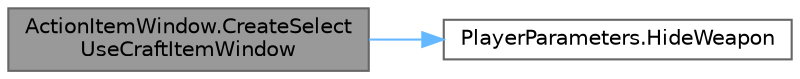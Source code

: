 digraph "ActionItemWindow.CreateSelectUseCraftItemWindow"
{
 // LATEX_PDF_SIZE
  bgcolor="transparent";
  edge [fontname=Helvetica,fontsize=10,labelfontname=Helvetica,labelfontsize=10];
  node [fontname=Helvetica,fontsize=10,shape=box,height=0.2,width=0.4];
  rankdir="LR";
  Node1 [id="Node000001",label="ActionItemWindow.CreateSelect\lUseCraftItemWindow",height=0.2,width=0.4,color="gray40", fillcolor="grey60", style="filled", fontcolor="black",tooltip=" "];
  Node1 -> Node2 [id="edge2_Node000001_Node000002",color="steelblue1",style="solid",tooltip=" "];
  Node2 [id="Node000002",label="PlayerParameters.HideWeapon",height=0.2,width=0.4,color="grey40", fillcolor="white", style="filled",URL="$class_player_parameters.html#af2874d35e7fec25eed1d90047cdf4c2a",tooltip=" "];
}
